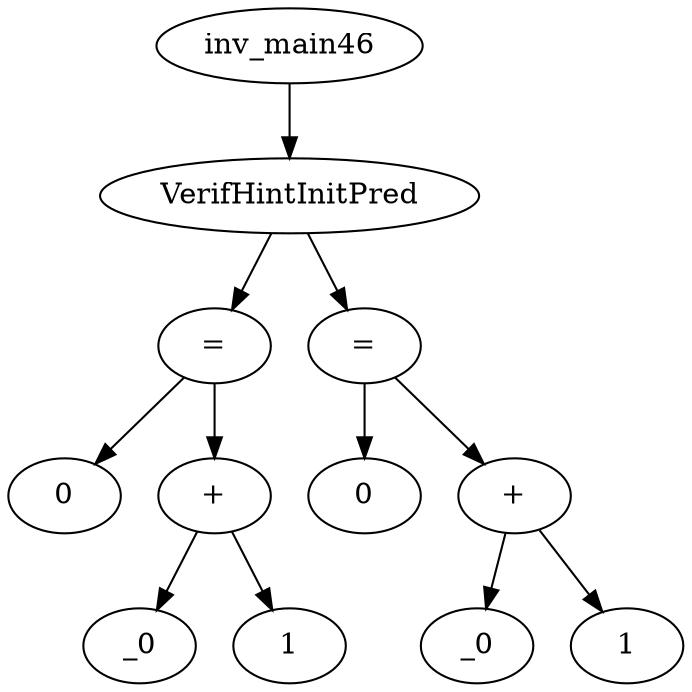 digraph dag {
0 [label="inv_main46"];
1 [label="VerifHintInitPred"];
2 [label="="];
3 [label="0"];
4 [label="+"];
5 [label="_0"];
6 [label="1"];
7 [label="="];
8 [label="0"];
9 [label="+"];
10 [label="_0"];
11 [label="1"];
0->1
1->2
1 -> 7
2->4
2 -> 3
4->6
4 -> 5
7->9
7 -> 8
9->11
9 -> 10
}
